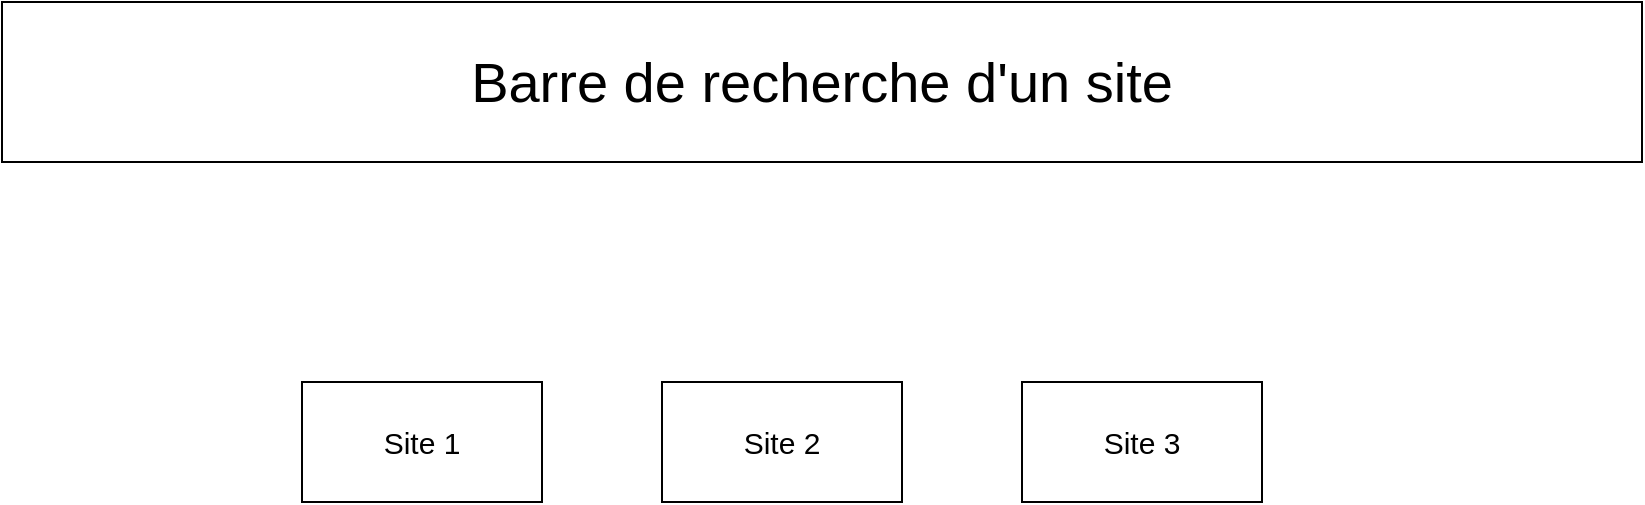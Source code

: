 <mxfile version="15.7.0" type="device" pages="5"><diagram id="UUi3lpnnNjtsEsViJ7J0" name="Accueil"><mxGraphModel dx="942" dy="585" grid="1" gridSize="10" guides="1" tooltips="1" connect="1" arrows="1" fold="1" page="1" pageScale="1" pageWidth="827" pageHeight="1169" math="0" shadow="0"><root><mxCell id="0"/><mxCell id="1" parent="0"/><mxCell id="Zn9myOJVWWYFd9ZZe6EE-2" value="&lt;font style=&quot;font-size: 15px&quot;&gt;Site 1&lt;/font&gt;" style="rounded=0;whiteSpace=wrap;html=1;" parent="1" vertex="1"><mxGeometry x="150" y="190" width="120" height="60" as="geometry"/></mxCell><mxCell id="Zn9myOJVWWYFd9ZZe6EE-3" value="&lt;font style=&quot;font-size: 15px&quot;&gt;Site 2&lt;/font&gt;" style="rounded=0;whiteSpace=wrap;html=1;" parent="1" vertex="1"><mxGeometry x="330" y="190" width="120" height="60" as="geometry"/></mxCell><mxCell id="Zn9myOJVWWYFd9ZZe6EE-5" value="&lt;font style=&quot;font-size: 28px&quot;&gt;Barre de recherche d'un site&lt;/font&gt;" style="rounded=0;whiteSpace=wrap;html=1;" parent="1" vertex="1"><mxGeometry width="820" height="80" as="geometry"/></mxCell><mxCell id="Zn9myOJVWWYFd9ZZe6EE-6" value="&lt;font style=&quot;font-size: 15px&quot;&gt;Site 3&lt;/font&gt;" style="rounded=0;whiteSpace=wrap;html=1;" parent="1" vertex="1"><mxGeometry x="510" y="190" width="120" height="60" as="geometry"/></mxCell></root></mxGraphModel></diagram><diagram id="qLPlMrTweLrDeLPmViJ8" name="Connexion"><mxGraphModel dx="2355" dy="1605" grid="1" gridSize="10" guides="1" tooltips="1" connect="1" arrows="1" fold="1" page="1" pageScale="1" pageWidth="827" pageHeight="1169" math="0" shadow="0"><root><mxCell id="bOKNFY-ZgjBQJnpi2QFB-0"/><mxCell id="bOKNFY-ZgjBQJnpi2QFB-1" parent="bOKNFY-ZgjBQJnpi2QFB-0"/><mxCell id="bOKNFY-ZgjBQJnpi2QFB-2" value="&lt;font style=&quot;font-size: 20px&quot;&gt;Identifiant&lt;/font&gt;" style="rounded=0;whiteSpace=wrap;html=1;fontSize=15;" vertex="1" parent="bOKNFY-ZgjBQJnpi2QFB-1"><mxGeometry x="244" y="240" width="340" height="60" as="geometry"/></mxCell><mxCell id="bOKNFY-ZgjBQJnpi2QFB-3" value="&lt;font style=&quot;font-size: 20px&quot;&gt;Mot de passe&lt;/font&gt;" style="rounded=0;whiteSpace=wrap;html=1;fontSize=15;" vertex="1" parent="bOKNFY-ZgjBQJnpi2QFB-1"><mxGeometry x="244" y="340" width="340" height="60" as="geometry"/></mxCell><mxCell id="bOKNFY-ZgjBQJnpi2QFB-4" value="Connexion" style="rounded=1;whiteSpace=wrap;html=1;fontSize=20;" vertex="1" parent="bOKNFY-ZgjBQJnpi2QFB-1"><mxGeometry x="494" y="440" width="90" height="30" as="geometry"/></mxCell></root></mxGraphModel></diagram><diagram id="1a5_FSDEilb9wL-m-b5a" name="Page vitrine"><mxGraphModel dx="942" dy="642" grid="1" gridSize="10" guides="1" tooltips="1" connect="1" arrows="1" fold="1" page="1" pageScale="1" pageWidth="827" pageHeight="1169" math="0" shadow="0"><root><mxCell id="NQJFPuliVNJdfUYIpFqD-0"/><mxCell id="NQJFPuliVNJdfUYIpFqD-1" parent="NQJFPuliVNJdfUYIpFqD-0"/><mxCell id="NQJFPuliVNJdfUYIpFqD-2" value="&lt;font style=&quot;font-size: 15px&quot;&gt;Image produit 1&lt;/font&gt;" style="rounded=0;whiteSpace=wrap;html=1;fontSize=20;" parent="NQJFPuliVNJdfUYIpFqD-1" vertex="1"><mxGeometry x="60" y="200" width="140" height="60" as="geometry"/></mxCell><mxCell id="NQJFPuliVNJdfUYIpFqD-3" value="Barre de recherche des produits" style="rounded=0;whiteSpace=wrap;html=1;fontSize=20;" parent="NQJFPuliVNJdfUYIpFqD-1" vertex="1"><mxGeometry width="820" height="50" as="geometry"/></mxCell><mxCell id="NQJFPuliVNJdfUYIpFqD-4" value="&lt;font style=&quot;font-size: 14px&quot;&gt;Description produit 1&lt;/font&gt;" style="rounded=0;whiteSpace=wrap;html=1;fontSize=20;" parent="NQJFPuliVNJdfUYIpFqD-1" vertex="1"><mxGeometry x="60" y="280" width="140" height="20" as="geometry"/></mxCell><mxCell id="NQJFPuliVNJdfUYIpFqD-5" value="&lt;font style=&quot;font-size: 14px&quot;&gt;Bouton ajout panier&lt;/font&gt;" style="rounded=1;whiteSpace=wrap;html=1;fontSize=20;" parent="NQJFPuliVNJdfUYIpFqD-1" vertex="1"><mxGeometry x="140" y="320" width="100" height="40" as="geometry"/></mxCell><mxCell id="NQJFPuliVNJdfUYIpFqD-6" value="Prix" style="rounded=0;whiteSpace=wrap;html=1;fontSize=15;" parent="NQJFPuliVNJdfUYIpFqD-1" vertex="1"><mxGeometry x="60" y="330" width="60" height="20" as="geometry"/></mxCell><mxCell id="NQJFPuliVNJdfUYIpFqD-7" value="&lt;font style=&quot;font-size: 15px&quot;&gt;Image produit 1&lt;/font&gt;" style="rounded=0;whiteSpace=wrap;html=1;fontSize=20;" parent="NQJFPuliVNJdfUYIpFqD-1" vertex="1"><mxGeometry x="60" y="200" width="140" height="60" as="geometry"/></mxCell><mxCell id="NQJFPuliVNJdfUYIpFqD-8" value="&lt;font style=&quot;font-size: 14px&quot;&gt;Description produit 1&lt;/font&gt;" style="rounded=0;whiteSpace=wrap;html=1;fontSize=20;" parent="NQJFPuliVNJdfUYIpFqD-1" vertex="1"><mxGeometry x="60" y="280" width="140" height="20" as="geometry"/></mxCell><mxCell id="NQJFPuliVNJdfUYIpFqD-9" value="&lt;font style=&quot;font-size: 14px&quot;&gt;Bouton ajout panier&lt;/font&gt;" style="rounded=1;whiteSpace=wrap;html=1;fontSize=20;" parent="NQJFPuliVNJdfUYIpFqD-1" vertex="1"><mxGeometry x="140" y="320" width="100" height="40" as="geometry"/></mxCell><mxCell id="NQJFPuliVNJdfUYIpFqD-10" value="Prix" style="rounded=0;whiteSpace=wrap;html=1;fontSize=15;" parent="NQJFPuliVNJdfUYIpFqD-1" vertex="1"><mxGeometry x="60" y="330" width="60" height="20" as="geometry"/></mxCell><mxCell id="NQJFPuliVNJdfUYIpFqD-11" value="&lt;font style=&quot;font-size: 15px&quot;&gt;Image produit 2&lt;/font&gt;" style="rounded=0;whiteSpace=wrap;html=1;fontSize=20;" parent="NQJFPuliVNJdfUYIpFqD-1" vertex="1"><mxGeometry x="330" y="200" width="140" height="60" as="geometry"/></mxCell><mxCell id="NQJFPuliVNJdfUYIpFqD-12" value="&lt;font style=&quot;font-size: 14px&quot;&gt;Description produit 2&lt;/font&gt;" style="rounded=0;whiteSpace=wrap;html=1;fontSize=20;" parent="NQJFPuliVNJdfUYIpFqD-1" vertex="1"><mxGeometry x="330" y="280" width="140" height="20" as="geometry"/></mxCell><mxCell id="NQJFPuliVNJdfUYIpFqD-13" value="&lt;font style=&quot;font-size: 14px&quot;&gt;Bouton ajout panier&lt;/font&gt;" style="rounded=1;whiteSpace=wrap;html=1;fontSize=20;" parent="NQJFPuliVNJdfUYIpFqD-1" vertex="1"><mxGeometry x="410" y="320" width="100" height="40" as="geometry"/></mxCell><mxCell id="NQJFPuliVNJdfUYIpFqD-14" value="Prix" style="rounded=0;whiteSpace=wrap;html=1;fontSize=15;" parent="NQJFPuliVNJdfUYIpFqD-1" vertex="1"><mxGeometry x="330" y="330" width="60" height="20" as="geometry"/></mxCell><mxCell id="NQJFPuliVNJdfUYIpFqD-15" value="&lt;font style=&quot;font-size: 15px&quot;&gt;Image produit 3&lt;/font&gt;" style="rounded=0;whiteSpace=wrap;html=1;fontSize=20;" parent="NQJFPuliVNJdfUYIpFqD-1" vertex="1"><mxGeometry x="580" y="200" width="140" height="60" as="geometry"/></mxCell><mxCell id="NQJFPuliVNJdfUYIpFqD-16" value="&lt;font style=&quot;font-size: 14px&quot;&gt;Description produit 3&lt;/font&gt;" style="rounded=0;whiteSpace=wrap;html=1;fontSize=20;" parent="NQJFPuliVNJdfUYIpFqD-1" vertex="1"><mxGeometry x="580" y="280" width="140" height="20" as="geometry"/></mxCell><mxCell id="NQJFPuliVNJdfUYIpFqD-17" value="&lt;font style=&quot;font-size: 14px&quot;&gt;Bouton ajout panier&lt;/font&gt;" style="rounded=1;whiteSpace=wrap;html=1;fontSize=20;" parent="NQJFPuliVNJdfUYIpFqD-1" vertex="1"><mxGeometry x="660" y="320" width="100" height="40" as="geometry"/></mxCell><mxCell id="NQJFPuliVNJdfUYIpFqD-18" value="Prix" style="rounded=0;whiteSpace=wrap;html=1;fontSize=15;" parent="NQJFPuliVNJdfUYIpFqD-1" vertex="1"><mxGeometry x="580" y="330" width="60" height="20" as="geometry"/></mxCell><mxCell id="NQJFPuliVNJdfUYIpFqD-20" value="Panier" style="ellipse;whiteSpace=wrap;html=1;fontSize=15;" parent="NQJFPuliVNJdfUYIpFqD-1" vertex="1"><mxGeometry x="710" y="70" width="100" height="40" as="geometry"/></mxCell></root></mxGraphModel></diagram><diagram id="HMsXuMAbSPdH2i4Bax06" name="Panier"><mxGraphModel dx="1884" dy="1170" grid="1" gridSize="10" guides="1" tooltips="1" connect="1" arrows="1" fold="1" page="1" pageScale="1" pageWidth="827" pageHeight="1169" background="#FFFFFF" math="0" shadow="0"><root><mxCell id="XVIl3o7IDbXZonEO7Wm6-0"/><mxCell id="XVIl3o7IDbXZonEO7Wm6-1" parent="XVIl3o7IDbXZonEO7Wm6-0"/><mxCell id="-eh1iqm1EDym3kv7enJB-0" value="Image produit 1" style="rounded=0;whiteSpace=wrap;html=1;fontSize=15;" parent="XVIl3o7IDbXZonEO7Wm6-1" vertex="1"><mxGeometry x="10" y="80" width="120" height="60" as="geometry"/></mxCell><mxCell id="-eh1iqm1EDym3kv7enJB-1" value="Description produit 1" style="rounded=0;whiteSpace=wrap;html=1;fontSize=15;" parent="XVIl3o7IDbXZonEO7Wm6-1" vertex="1"><mxGeometry x="160" y="90" width="220" height="40" as="geometry"/></mxCell><mxCell id="-eh1iqm1EDym3kv7enJB-2" value="Prix" style="rounded=0;whiteSpace=wrap;html=1;fontSize=15;" parent="XVIl3o7IDbXZonEO7Wm6-1" vertex="1"><mxGeometry x="420" y="85" width="110" height="50" as="geometry"/></mxCell><mxCell id="-eh1iqm1EDym3kv7enJB-3" value="Quantité" style="rounded=0;whiteSpace=wrap;html=1;fontSize=15;" parent="XVIl3o7IDbXZonEO7Wm6-1" vertex="1"><mxGeometry x="600" y="90" width="80" height="30" as="geometry"/></mxCell><mxCell id="-eh1iqm1EDym3kv7enJB-4" value="+" style="rounded=0;whiteSpace=wrap;html=1;fontSize=15;" parent="XVIl3o7IDbXZonEO7Wm6-1" vertex="1"><mxGeometry x="690" y="95" width="20" height="20" as="geometry"/></mxCell><mxCell id="-eh1iqm1EDym3kv7enJB-5" value="-" style="rounded=0;whiteSpace=wrap;html=1;fontSize=15;" parent="XVIl3o7IDbXZonEO7Wm6-1" vertex="1"><mxGeometry x="570" y="95" width="20" height="20" as="geometry"/></mxCell><mxCell id="-eh1iqm1EDym3kv7enJB-6" value="Prix * quantité" style="rounded=0;whiteSpace=wrap;html=1;fontSize=15;" parent="XVIl3o7IDbXZonEO7Wm6-1" vertex="1"><mxGeometry x="750" y="80" width="120" height="60" as="geometry"/></mxCell><mxCell id="-eh1iqm1EDym3kv7enJB-7" value="Bouton suppression" style="rounded=0;whiteSpace=wrap;html=1;fontSize=15;" parent="XVIl3o7IDbXZonEO7Wm6-1" vertex="1"><mxGeometry x="910" y="90" width="100" height="40" as="geometry"/></mxCell><mxCell id="-eh1iqm1EDym3kv7enJB-8" value="Bouton retour au magasin" style="rounded=0;whiteSpace=wrap;html=1;fontSize=15;" parent="XVIl3o7IDbXZonEO7Wm6-1" vertex="1"><mxGeometry width="180" height="40" as="geometry"/></mxCell><mxCell id="-eh1iqm1EDym3kv7enJB-9" value="" style="rounded=0;whiteSpace=wrap;html=1;fontSize=15;" parent="XVIl3o7IDbXZonEO7Wm6-1" vertex="1"><mxGeometry x="1070" y="80" width="120" height="320" as="geometry"/></mxCell><mxCell id="-eh1iqm1EDym3kv7enJB-10" value="Total" style="text;html=1;strokeColor=none;fillColor=none;align=center;verticalAlign=middle;whiteSpace=wrap;rounded=0;fontSize=15;" parent="XVIl3o7IDbXZonEO7Wm6-1" vertex="1"><mxGeometry x="1100" y="80" width="60" height="30" as="geometry"/></mxCell><mxCell id="-eh1iqm1EDym3kv7enJB-12" value="Passer la commande" style="rounded=0;whiteSpace=wrap;html=1;fontSize=15;" parent="XVIl3o7IDbXZonEO7Wm6-1" vertex="1"><mxGeometry x="1080" y="340" width="100" height="50" as="geometry"/></mxCell></root></mxGraphModel></diagram><diagram id="T0kK561R_afmjI1dLb21" name="Interface de paiement"><mxGraphModel dx="942" dy="642" grid="1" gridSize="10" guides="1" tooltips="1" connect="1" arrows="1" fold="1" page="1" pageScale="1" pageWidth="827" pageHeight="1169" math="0" shadow="0"><root><mxCell id="wC8SzBv8TjbqisBeAQxE-0"/><mxCell id="wC8SzBv8TjbqisBeAQxE-1" parent="wC8SzBv8TjbqisBeAQxE-0"/><mxCell id="5YD2pfw1v8lGQLt2iSqX-0" value="Nom titulaire carte" style="rounded=0;whiteSpace=wrap;html=1;fontSize=15;" parent="wC8SzBv8TjbqisBeAQxE-1" vertex="1"><mxGeometry x="70" y="120" width="250" height="60" as="geometry"/></mxCell><mxCell id="5YD2pfw1v8lGQLt2iSqX-1" value="Numéro de carte" style="rounded=0;whiteSpace=wrap;html=1;fontSize=15;" parent="wC8SzBv8TjbqisBeAQxE-1" vertex="1"><mxGeometry x="70" y="210" width="560" height="60" as="geometry"/></mxCell><mxCell id="5YD2pfw1v8lGQLt2iSqX-2" value="Date d'expiration" style="text;html=1;strokeColor=none;fillColor=none;align=center;verticalAlign=middle;whiteSpace=wrap;rounded=0;fontSize=15;" parent="wC8SzBv8TjbqisBeAQxE-1" vertex="1"><mxGeometry x="70" y="290" width="130" height="30" as="geometry"/></mxCell><mxCell id="5YD2pfw1v8lGQLt2iSqX-3" value="Mois" style="rounded=0;whiteSpace=wrap;html=1;fontSize=15;" parent="wC8SzBv8TjbqisBeAQxE-1" vertex="1"><mxGeometry x="70" y="340" width="120" height="60" as="geometry"/></mxCell><mxCell id="5YD2pfw1v8lGQLt2iSqX-5" value="Année" style="rounded=0;whiteSpace=wrap;html=1;fontSize=15;" parent="wC8SzBv8TjbqisBeAQxE-1" vertex="1"><mxGeometry x="240" y="340" width="120" height="60" as="geometry"/></mxCell><mxCell id="5YD2pfw1v8lGQLt2iSqX-6" value="Cryptogramme visuel" style="rounded=0;whiteSpace=wrap;html=1;fontSize=15;" parent="wC8SzBv8TjbqisBeAQxE-1" vertex="1"><mxGeometry x="70" y="430" width="120" height="60" as="geometry"/></mxCell><mxCell id="5YD2pfw1v8lGQLt2iSqX-7" value="Valider" style="rounded=0;whiteSpace=wrap;html=1;fontSize=15;" parent="wC8SzBv8TjbqisBeAQxE-1" vertex="1"><mxGeometry x="510" y="430" width="120" height="60" as="geometry"/></mxCell><mxCell id="5YD2pfw1v8lGQLt2iSqX-8" value="Annuler" style="rounded=0;whiteSpace=wrap;html=1;fontSize=15;" parent="wC8SzBv8TjbqisBeAQxE-1" vertex="1"><mxGeometry x="380" y="430" width="120" height="60" as="geometry"/></mxCell><mxCell id="5YD2pfw1v8lGQLt2iSqX-9" value="Récapitulatif commande" style="rounded=0;whiteSpace=wrap;html=1;fontSize=15;" parent="wC8SzBv8TjbqisBeAQxE-1" vertex="1"><mxGeometry x="70" y="525" width="570" height="60" as="geometry"/></mxCell></root></mxGraphModel></diagram></mxfile>